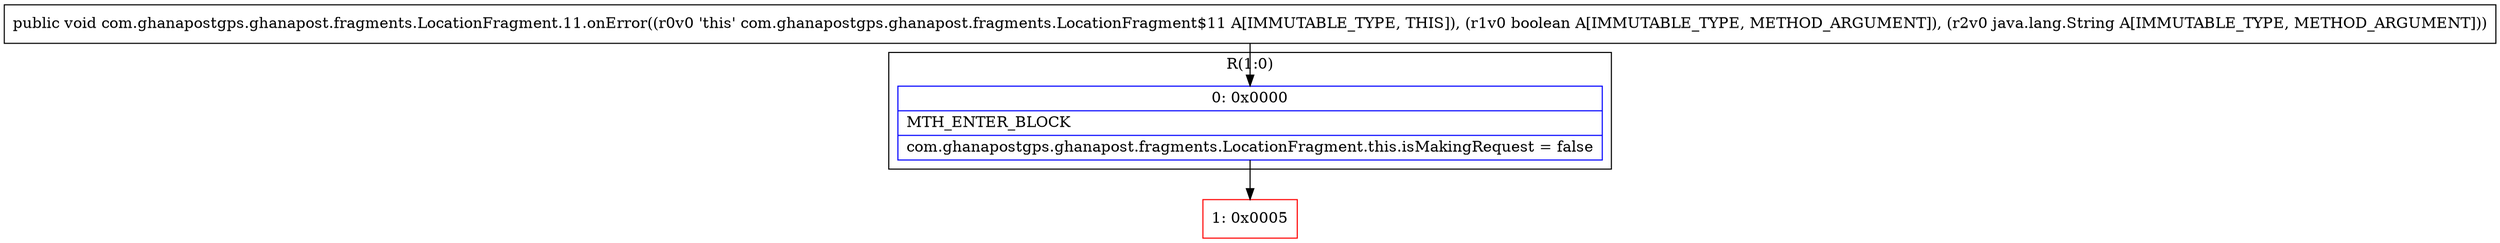 digraph "CFG forcom.ghanapostgps.ghanapost.fragments.LocationFragment.11.onError(ZLjava\/lang\/String;)V" {
subgraph cluster_Region_474427036 {
label = "R(1:0)";
node [shape=record,color=blue];
Node_0 [shape=record,label="{0\:\ 0x0000|MTH_ENTER_BLOCK\l|com.ghanapostgps.ghanapost.fragments.LocationFragment.this.isMakingRequest = false\l}"];
}
Node_1 [shape=record,color=red,label="{1\:\ 0x0005}"];
MethodNode[shape=record,label="{public void com.ghanapostgps.ghanapost.fragments.LocationFragment.11.onError((r0v0 'this' com.ghanapostgps.ghanapost.fragments.LocationFragment$11 A[IMMUTABLE_TYPE, THIS]), (r1v0 boolean A[IMMUTABLE_TYPE, METHOD_ARGUMENT]), (r2v0 java.lang.String A[IMMUTABLE_TYPE, METHOD_ARGUMENT])) }"];
MethodNode -> Node_0;
Node_0 -> Node_1;
}

